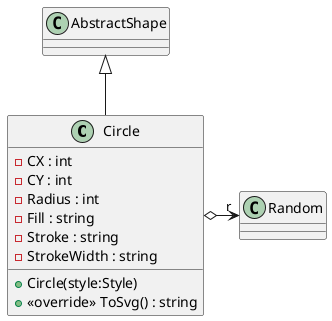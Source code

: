 @startuml
class Circle {
    - CX : int
    - CY : int
    - Radius : int
    - Fill : string
    - Stroke : string
    - StrokeWidth : string
    + Circle(style:Style)
    + <<override>> ToSvg() : string
}
AbstractShape <|-- Circle
Circle o-> "r" Random
@enduml
